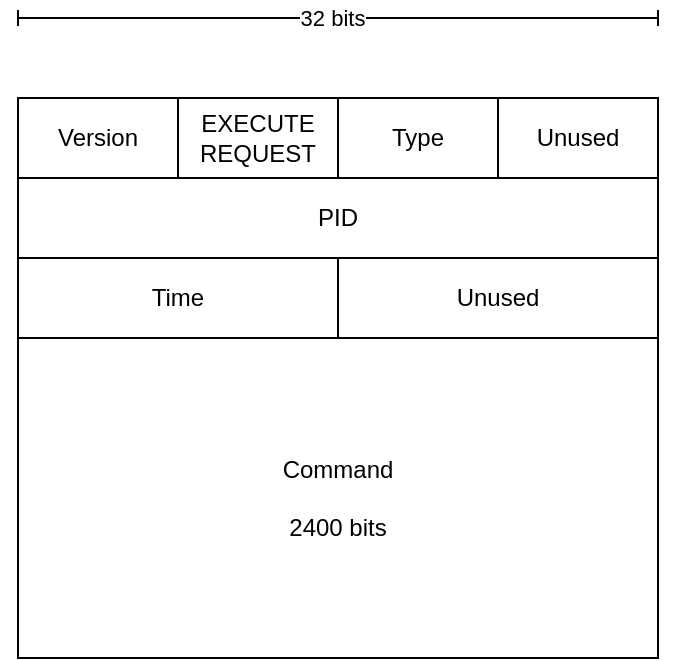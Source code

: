 <mxfile version="24.2.5" type="device">
  <diagram name="Page-1" id="nIZeUvzdUxajLwfs4vlB">
    <mxGraphModel dx="1434" dy="762" grid="1" gridSize="10" guides="1" tooltips="1" connect="1" arrows="1" fold="1" page="1" pageScale="1" pageWidth="850" pageHeight="1100" math="0" shadow="0">
      <root>
        <mxCell id="0" />
        <mxCell id="1" parent="0" />
        <mxCell id="bsIoLu6r5RE1Wi2aMlBi-8" value="&lt;div&gt;Command&lt;/div&gt;&lt;div&gt;&lt;br&gt;&lt;/div&gt;&lt;div&gt;2400 bits&lt;br&gt;&lt;/div&gt;" style="rounded=0;whiteSpace=wrap;html=1;movable=1;resizable=1;rotatable=1;deletable=1;editable=1;locked=0;connectable=1;container=0;" parent="1" vertex="1">
          <mxGeometry x="160" y="240" width="320" height="160" as="geometry" />
        </mxCell>
        <mxCell id="R871W4DGiWs_J8z6yGdy-1" value="&lt;div&gt;Version&lt;/div&gt;" style="rounded=0;whiteSpace=wrap;html=1;" parent="1" vertex="1">
          <mxGeometry x="160" y="120" width="80" height="40" as="geometry" />
        </mxCell>
        <mxCell id="R871W4DGiWs_J8z6yGdy-2" value="" style="endArrow=baseDash;html=1;rounded=0;startArrow=baseDash;startFill=0;endFill=0;" parent="1" edge="1">
          <mxGeometry width="50" height="50" relative="1" as="geometry">
            <mxPoint x="160" y="80" as="sourcePoint" />
            <mxPoint x="480" y="80" as="targetPoint" />
          </mxGeometry>
        </mxCell>
        <mxCell id="R871W4DGiWs_J8z6yGdy-3" value="32 bits" style="edgeLabel;html=1;align=center;verticalAlign=middle;resizable=0;points=[];" parent="R871W4DGiWs_J8z6yGdy-2" vertex="1" connectable="0">
          <mxGeometry x="-0.022" relative="1" as="geometry">
            <mxPoint as="offset" />
          </mxGeometry>
        </mxCell>
        <mxCell id="R871W4DGiWs_J8z6yGdy-4" value="EXECUTE&lt;div&gt;REQUEST&lt;/div&gt;" style="rounded=0;whiteSpace=wrap;html=1;" parent="1" vertex="1">
          <mxGeometry x="240" y="120" width="80" height="40" as="geometry" />
        </mxCell>
        <mxCell id="R871W4DGiWs_J8z6yGdy-5" value="Type" style="rounded=0;whiteSpace=wrap;html=1;" parent="1" vertex="1">
          <mxGeometry x="320" y="120" width="80" height="40" as="geometry" />
        </mxCell>
        <mxCell id="R871W4DGiWs_J8z6yGdy-6" value="Unused" style="rounded=0;whiteSpace=wrap;html=1;" parent="1" vertex="1">
          <mxGeometry x="400" y="120" width="80" height="40" as="geometry" />
        </mxCell>
        <mxCell id="R871W4DGiWs_J8z6yGdy-7" value="PID" style="rounded=0;whiteSpace=wrap;html=1;" parent="1" vertex="1">
          <mxGeometry x="160" y="160" width="320" height="40" as="geometry" />
        </mxCell>
        <mxCell id="t3sWoRgEd8-f2TUCVlMX-1" value="Time" style="rounded=0;whiteSpace=wrap;html=1;" vertex="1" parent="1">
          <mxGeometry x="160" y="200" width="160" height="40" as="geometry" />
        </mxCell>
        <mxCell id="t3sWoRgEd8-f2TUCVlMX-2" value="Unused" style="rounded=0;whiteSpace=wrap;html=1;" vertex="1" parent="1">
          <mxGeometry x="320" y="200" width="160" height="40" as="geometry" />
        </mxCell>
      </root>
    </mxGraphModel>
  </diagram>
</mxfile>
